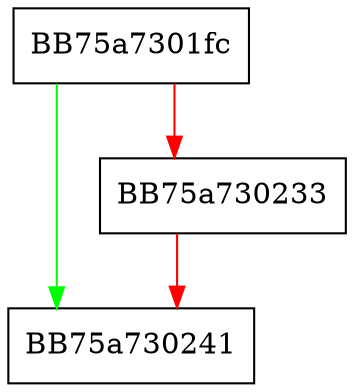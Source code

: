 digraph ScheduledTask {
  node [shape="box"];
  graph [splines=ortho];
  BB75a7301fc -> BB75a730241 [color="green"];
  BB75a7301fc -> BB75a730233 [color="red"];
  BB75a730233 -> BB75a730241 [color="red"];
}